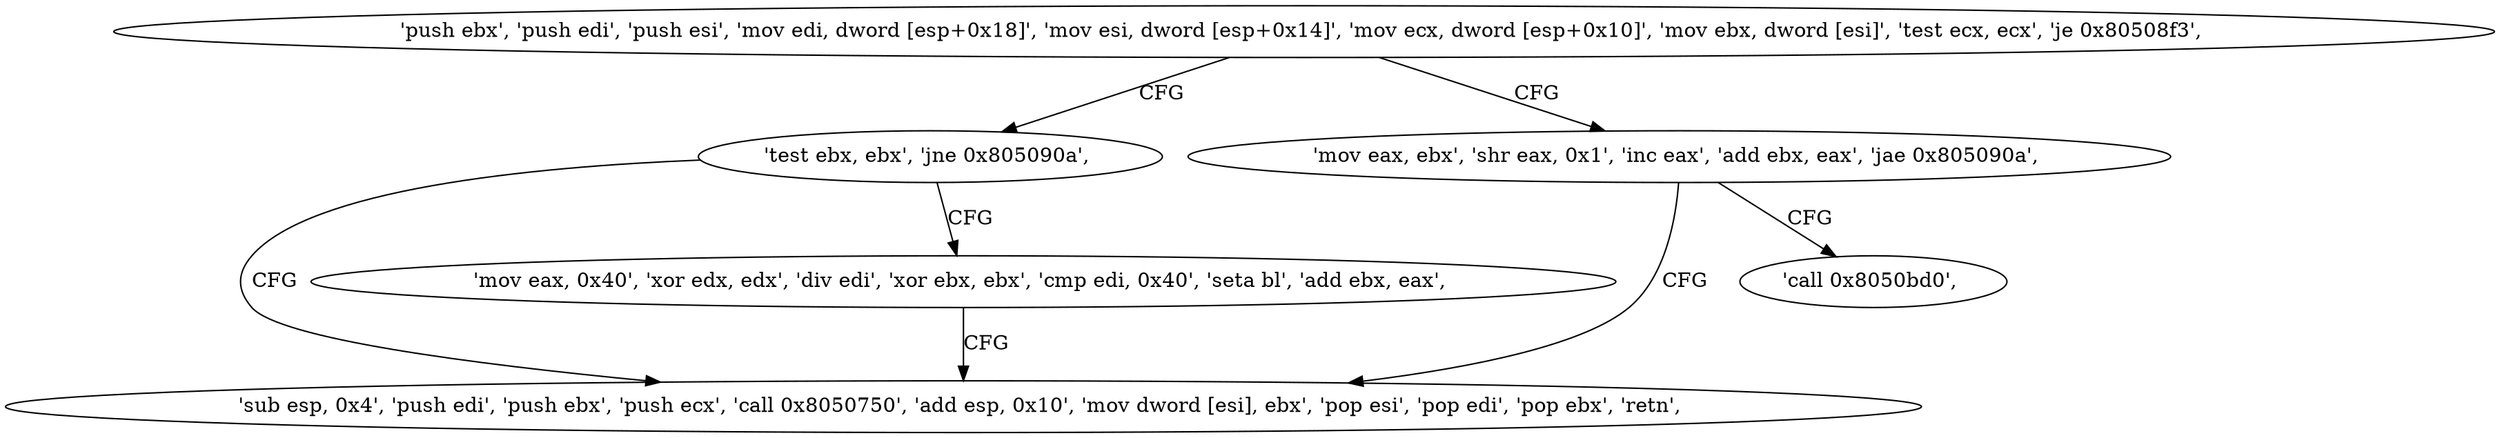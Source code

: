 digraph "func" {
"134547664" [label = "'push ebx', 'push edi', 'push esi', 'mov edi, dword [esp+0x18]', 'mov esi, dword [esp+0x14]', 'mov ecx, dword [esp+0x10]', 'mov ebx, dword [esi]', 'test ecx, ecx', 'je 0x80508f3', " ]
"134547699" [label = "'test ebx, ebx', 'jne 0x805090a', " ]
"134547685" [label = "'mov eax, ebx', 'shr eax, 0x1', 'inc eax', 'add ebx, eax', 'jae 0x805090a', " ]
"134547722" [label = "'sub esp, 0x4', 'push edi', 'push ebx', 'push ecx', 'call 0x8050750', 'add esp, 0x10', 'mov dword [esi], ebx', 'pop esi', 'pop edi', 'pop ebx', 'retn', " ]
"134547703" [label = "'mov eax, 0x40', 'xor edx, edx', 'div edi', 'xor ebx, ebx', 'cmp edi, 0x40', 'seta bl', 'add ebx, eax', " ]
"134547694" [label = "'call 0x8050bd0', " ]
"134547664" -> "134547699" [ label = "CFG" ]
"134547664" -> "134547685" [ label = "CFG" ]
"134547699" -> "134547722" [ label = "CFG" ]
"134547699" -> "134547703" [ label = "CFG" ]
"134547685" -> "134547722" [ label = "CFG" ]
"134547685" -> "134547694" [ label = "CFG" ]
"134547703" -> "134547722" [ label = "CFG" ]
}
